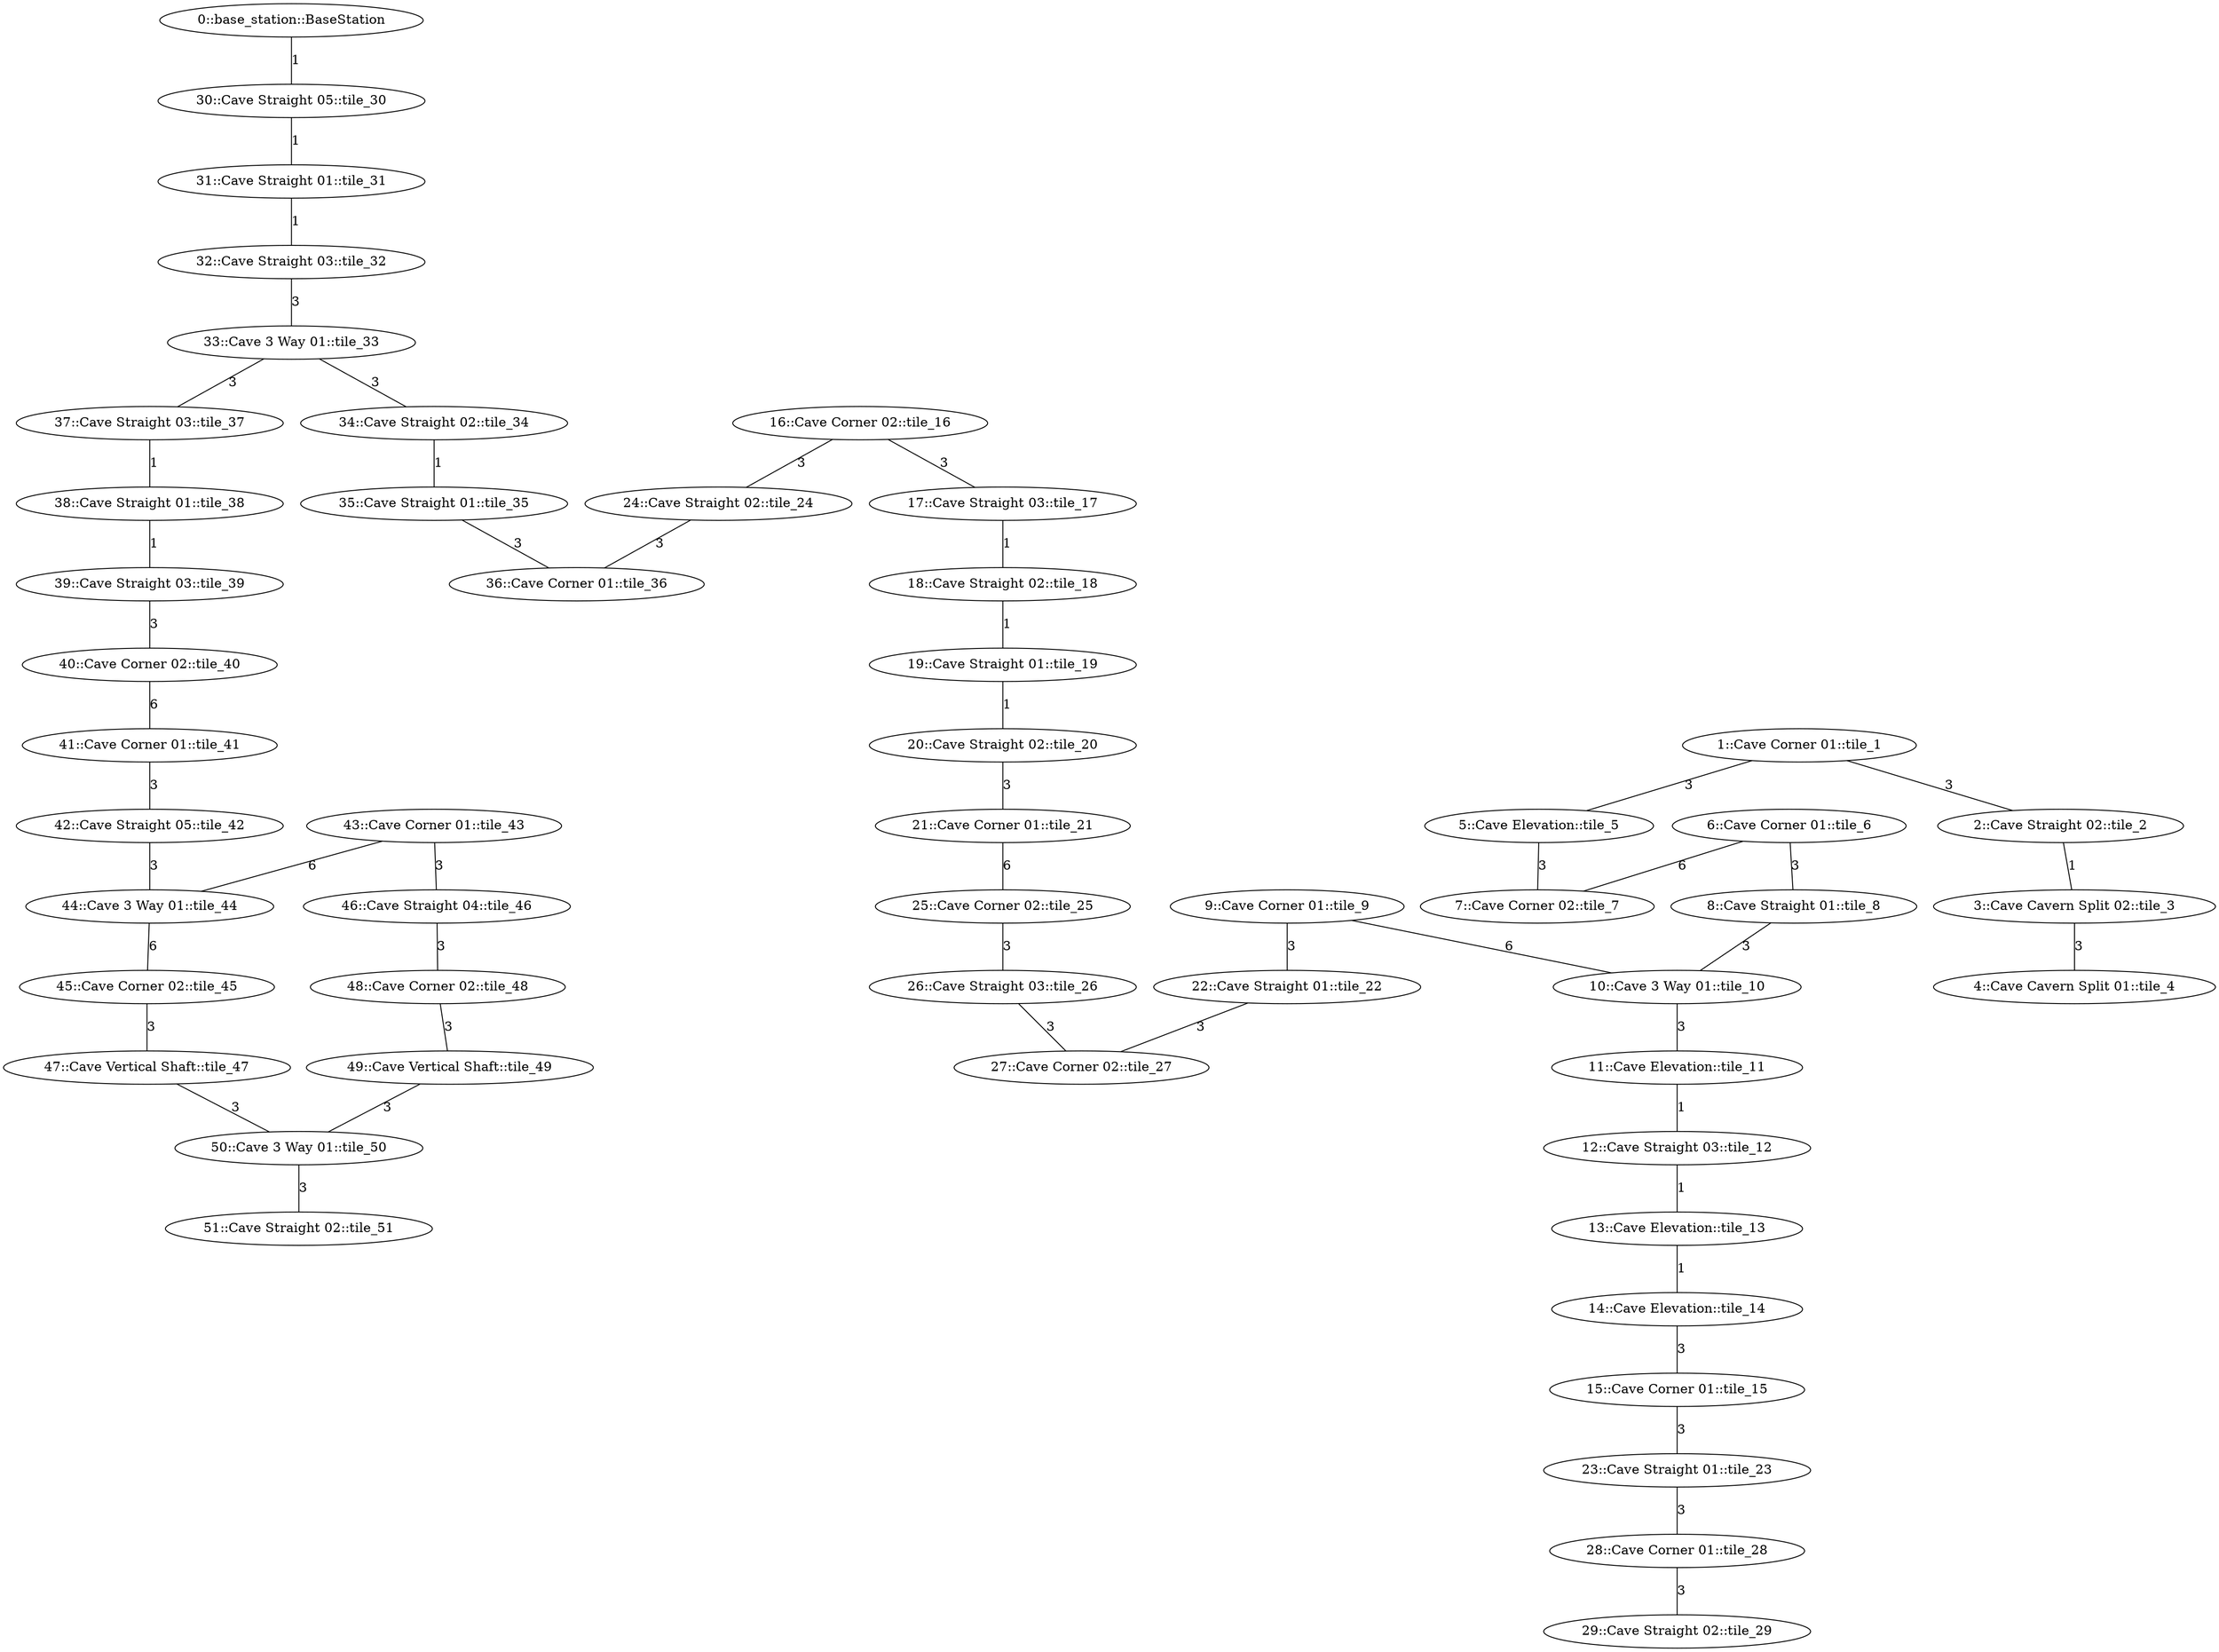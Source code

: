 /* Visibility graph for simple_cave_01 */
/* Generated with the generator.py script: */
/*   __main__.py simple_cave_01.tsv -\-graph-file simple_cave_01.dot -\-world-file simple_cave_01.sdf -\-world-name simple_cave_01 -\-scale_x 25 -\-scale_y 25 -\-cave -\-y0 175 -\-x0 0 -\-z0 0 -\-level_type row_col -\-levels_buf 5 */

graph {
  /* ==== Vertices ==== */

  /* Base station / Staging area */
  0   [label="0::base_station::BaseStation"];

  1   [label="1::Cave Corner 01::tile_1"];
  2   [label="2::Cave Straight 02::tile_2"];
  3   [label="3::Cave Cavern Split 02::tile_3"];
  4   [label="4::Cave Cavern Split 01::tile_4"];
  5   [label="5::Cave Elevation::tile_5"];
  6   [label="6::Cave Corner 01::tile_6"];
  7   [label="7::Cave Corner 02::tile_7"];
  8   [label="8::Cave Straight 01::tile_8"];
  9   [label="9::Cave Corner 01::tile_9"];
  10  [label="10::Cave 3 Way 01::tile_10"];
  11  [label="11::Cave Elevation::tile_11"];
  12  [label="12::Cave Straight 03::tile_12"];
  13  [label="13::Cave Elevation::tile_13"];
  14  [label="14::Cave Elevation::tile_14"];
  15  [label="15::Cave Corner 01::tile_15"];
  16  [label="16::Cave Corner 02::tile_16"];
  17  [label="17::Cave Straight 03::tile_17"];
  18  [label="18::Cave Straight 02::tile_18"];
  19  [label="19::Cave Straight 01::tile_19"];
  20  [label="20::Cave Straight 02::tile_20"];
  21  [label="21::Cave Corner 01::tile_21"];
  22  [label="22::Cave Straight 01::tile_22"];
  23  [label="23::Cave Straight 01::tile_23"];
  24  [label="24::Cave Straight 02::tile_24"];
  25  [label="25::Cave Corner 02::tile_25"];
  26  [label="26::Cave Straight 03::tile_26"];
  27  [label="27::Cave Corner 02::tile_27"];
  28  [label="28::Cave Corner 01::tile_28"];
  29  [label="29::Cave Straight 02::tile_29"];
  30  [label="30::Cave Straight 05::tile_30"];
  31  [label="31::Cave Straight 01::tile_31"];
  32  [label="32::Cave Straight 03::tile_32"];
  33  [label="33::Cave 3 Way 01::tile_33"];
  34  [label="34::Cave Straight 02::tile_34"];
  35  [label="35::Cave Straight 01::tile_35"];
  36  [label="36::Cave Corner 01::tile_36"];
  37  [label="37::Cave Straight 03::tile_37"];
  38  [label="38::Cave Straight 01::tile_38"];
  39  [label="39::Cave Straight 03::tile_39"];
  40  [label="40::Cave Corner 02::tile_40"];
  41  [label="41::Cave Corner 01::tile_41"];
  42  [label="42::Cave Straight 05::tile_42"];
  43  [label="43::Cave Corner 01::tile_43"];
  44  [label="44::Cave 3 Way 01::tile_44"];
  45  [label="45::Cave Corner 02::tile_45"];
  46  [label="46::Cave Straight 04::tile_46"];
  47  [label="47::Cave Vertical Shaft::tile_47"];
  48  [label="48::Cave Corner 02::tile_48"];
  49  [label="49::Cave Vertical Shaft::tile_49"];
  50  [label="50::Cave 3 Way 01::tile_50"];
  51  [label="51::Cave Straight 02::tile_51"];

  /* ==== Edges ==== */

  /* Base station */
  0  -- 30  [label=1];
  1  -- 2   [label=3];
  1  -- 5   [label=3];
  2  -- 3   [label=1];
  3  -- 4   [label=3];  /* Intersection */
  5  -- 7   [label=3];
  6  -- 7   [label=6];
  6  -- 8   [label=3];
  8  -- 10  [label=3];  /* Intersection */
  9  -- 10  [label=6];  /* Intersection */
  9  -- 22  [label=3];
  10 -- 11  [label=3];  /* Intersection */
  11 -- 12  [label=1];
  12 -- 13  [label=1];
  13 -- 14  [label=1];
  14 -- 15  [label=3];
  15 -- 23  [label=3];
  16 -- 17  [label=3];
  16 -- 24  [label=3];
  17 -- 18  [label=1];
  18 -- 19  [label=1];
  19 -- 20  [label=1];
  20 -- 21  [label=3];
  21 -- 25  [label=6];
  22 -- 27  [label=3];
  23 -- 28  [label=3];
  24 -- 36  [label=3];
  25 -- 26  [label=3];
  26 -- 27  [label=3];
  28 -- 29  [label=3];
  30 -- 31  [label=1];
  31 -- 32  [label=1];
  32 -- 33  [label=3];  /* Intersection */
  33 -- 34  [label=3];  /* Intersection */
  33 -- 37  [label=3];  /* Intersection */
  34 -- 35  [label=1];
  35 -- 36  [label=3];
  37 -- 38  [label=1];
  38 -- 39  [label=1];
  39 -- 40  [label=3];
  40 -- 41  [label=6];
  41 -- 42  [label=3];
  42 -- 44  [label=3];  /* Intersection */
  43 -- 44  [label=6];  /* Intersection */
  43 -- 46  [label=3];
  44 -- 45  [label=6];  /* Intersection */
  45 -- 47  [label=3];
  46 -- 48  [label=3];
  47 -- 50  [label=3];  /* Intersection */
  48 -- 49  [label=3];
  49 -- 50  [label=3];  /* Intersection */
  50 -- 51  [label=3];  /* Intersection */
}